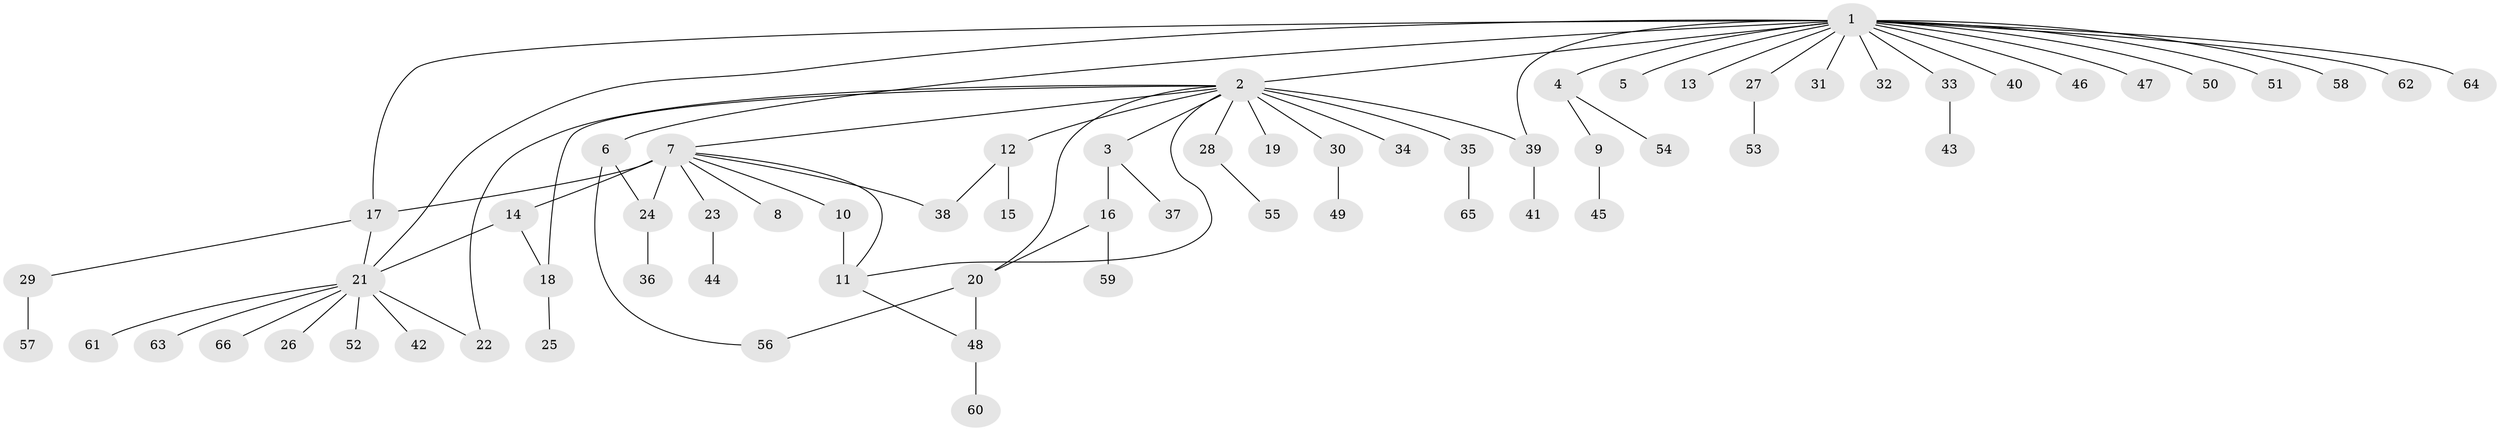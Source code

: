 // original degree distribution, {21: 0.007633587786259542, 17: 0.007633587786259542, 4: 0.03816793893129771, 5: 0.015267175572519083, 2: 0.2366412213740458, 19: 0.007633587786259542, 1: 0.5725190839694656, 6: 0.022900763358778626, 3: 0.08396946564885496, 11: 0.007633587786259542}
// Generated by graph-tools (version 1.1) at 2025/35/03/09/25 02:35:47]
// undirected, 66 vertices, 78 edges
graph export_dot {
graph [start="1"]
  node [color=gray90,style=filled];
  1;
  2;
  3;
  4;
  5;
  6;
  7;
  8;
  9;
  10;
  11;
  12;
  13;
  14;
  15;
  16;
  17;
  18;
  19;
  20;
  21;
  22;
  23;
  24;
  25;
  26;
  27;
  28;
  29;
  30;
  31;
  32;
  33;
  34;
  35;
  36;
  37;
  38;
  39;
  40;
  41;
  42;
  43;
  44;
  45;
  46;
  47;
  48;
  49;
  50;
  51;
  52;
  53;
  54;
  55;
  56;
  57;
  58;
  59;
  60;
  61;
  62;
  63;
  64;
  65;
  66;
  1 -- 2 [weight=1.0];
  1 -- 4 [weight=1.0];
  1 -- 5 [weight=1.0];
  1 -- 6 [weight=1.0];
  1 -- 13 [weight=1.0];
  1 -- 17 [weight=1.0];
  1 -- 21 [weight=1.0];
  1 -- 27 [weight=1.0];
  1 -- 31 [weight=1.0];
  1 -- 32 [weight=1.0];
  1 -- 33 [weight=1.0];
  1 -- 39 [weight=1.0];
  1 -- 40 [weight=1.0];
  1 -- 46 [weight=1.0];
  1 -- 47 [weight=1.0];
  1 -- 50 [weight=1.0];
  1 -- 51 [weight=1.0];
  1 -- 58 [weight=1.0];
  1 -- 62 [weight=1.0];
  1 -- 64 [weight=1.0];
  2 -- 3 [weight=1.0];
  2 -- 7 [weight=1.0];
  2 -- 11 [weight=1.0];
  2 -- 12 [weight=1.0];
  2 -- 18 [weight=1.0];
  2 -- 19 [weight=1.0];
  2 -- 20 [weight=1.0];
  2 -- 22 [weight=1.0];
  2 -- 28 [weight=1.0];
  2 -- 30 [weight=3.0];
  2 -- 34 [weight=1.0];
  2 -- 35 [weight=1.0];
  2 -- 39 [weight=1.0];
  3 -- 16 [weight=1.0];
  3 -- 37 [weight=1.0];
  4 -- 9 [weight=2.0];
  4 -- 54 [weight=1.0];
  6 -- 24 [weight=1.0];
  6 -- 56 [weight=1.0];
  7 -- 8 [weight=1.0];
  7 -- 10 [weight=1.0];
  7 -- 11 [weight=1.0];
  7 -- 14 [weight=10.0];
  7 -- 17 [weight=1.0];
  7 -- 23 [weight=1.0];
  7 -- 24 [weight=1.0];
  7 -- 38 [weight=1.0];
  9 -- 45 [weight=1.0];
  10 -- 11 [weight=4.0];
  11 -- 48 [weight=1.0];
  12 -- 15 [weight=5.0];
  12 -- 38 [weight=1.0];
  14 -- 18 [weight=1.0];
  14 -- 21 [weight=1.0];
  16 -- 20 [weight=1.0];
  16 -- 59 [weight=1.0];
  17 -- 21 [weight=1.0];
  17 -- 29 [weight=1.0];
  18 -- 25 [weight=3.0];
  20 -- 48 [weight=2.0];
  20 -- 56 [weight=1.0];
  21 -- 22 [weight=1.0];
  21 -- 26 [weight=1.0];
  21 -- 42 [weight=1.0];
  21 -- 52 [weight=1.0];
  21 -- 61 [weight=1.0];
  21 -- 63 [weight=1.0];
  21 -- 66 [weight=1.0];
  23 -- 44 [weight=1.0];
  24 -- 36 [weight=1.0];
  27 -- 53 [weight=1.0];
  28 -- 55 [weight=1.0];
  29 -- 57 [weight=2.0];
  30 -- 49 [weight=1.0];
  33 -- 43 [weight=1.0];
  35 -- 65 [weight=1.0];
  39 -- 41 [weight=1.0];
  48 -- 60 [weight=1.0];
}
